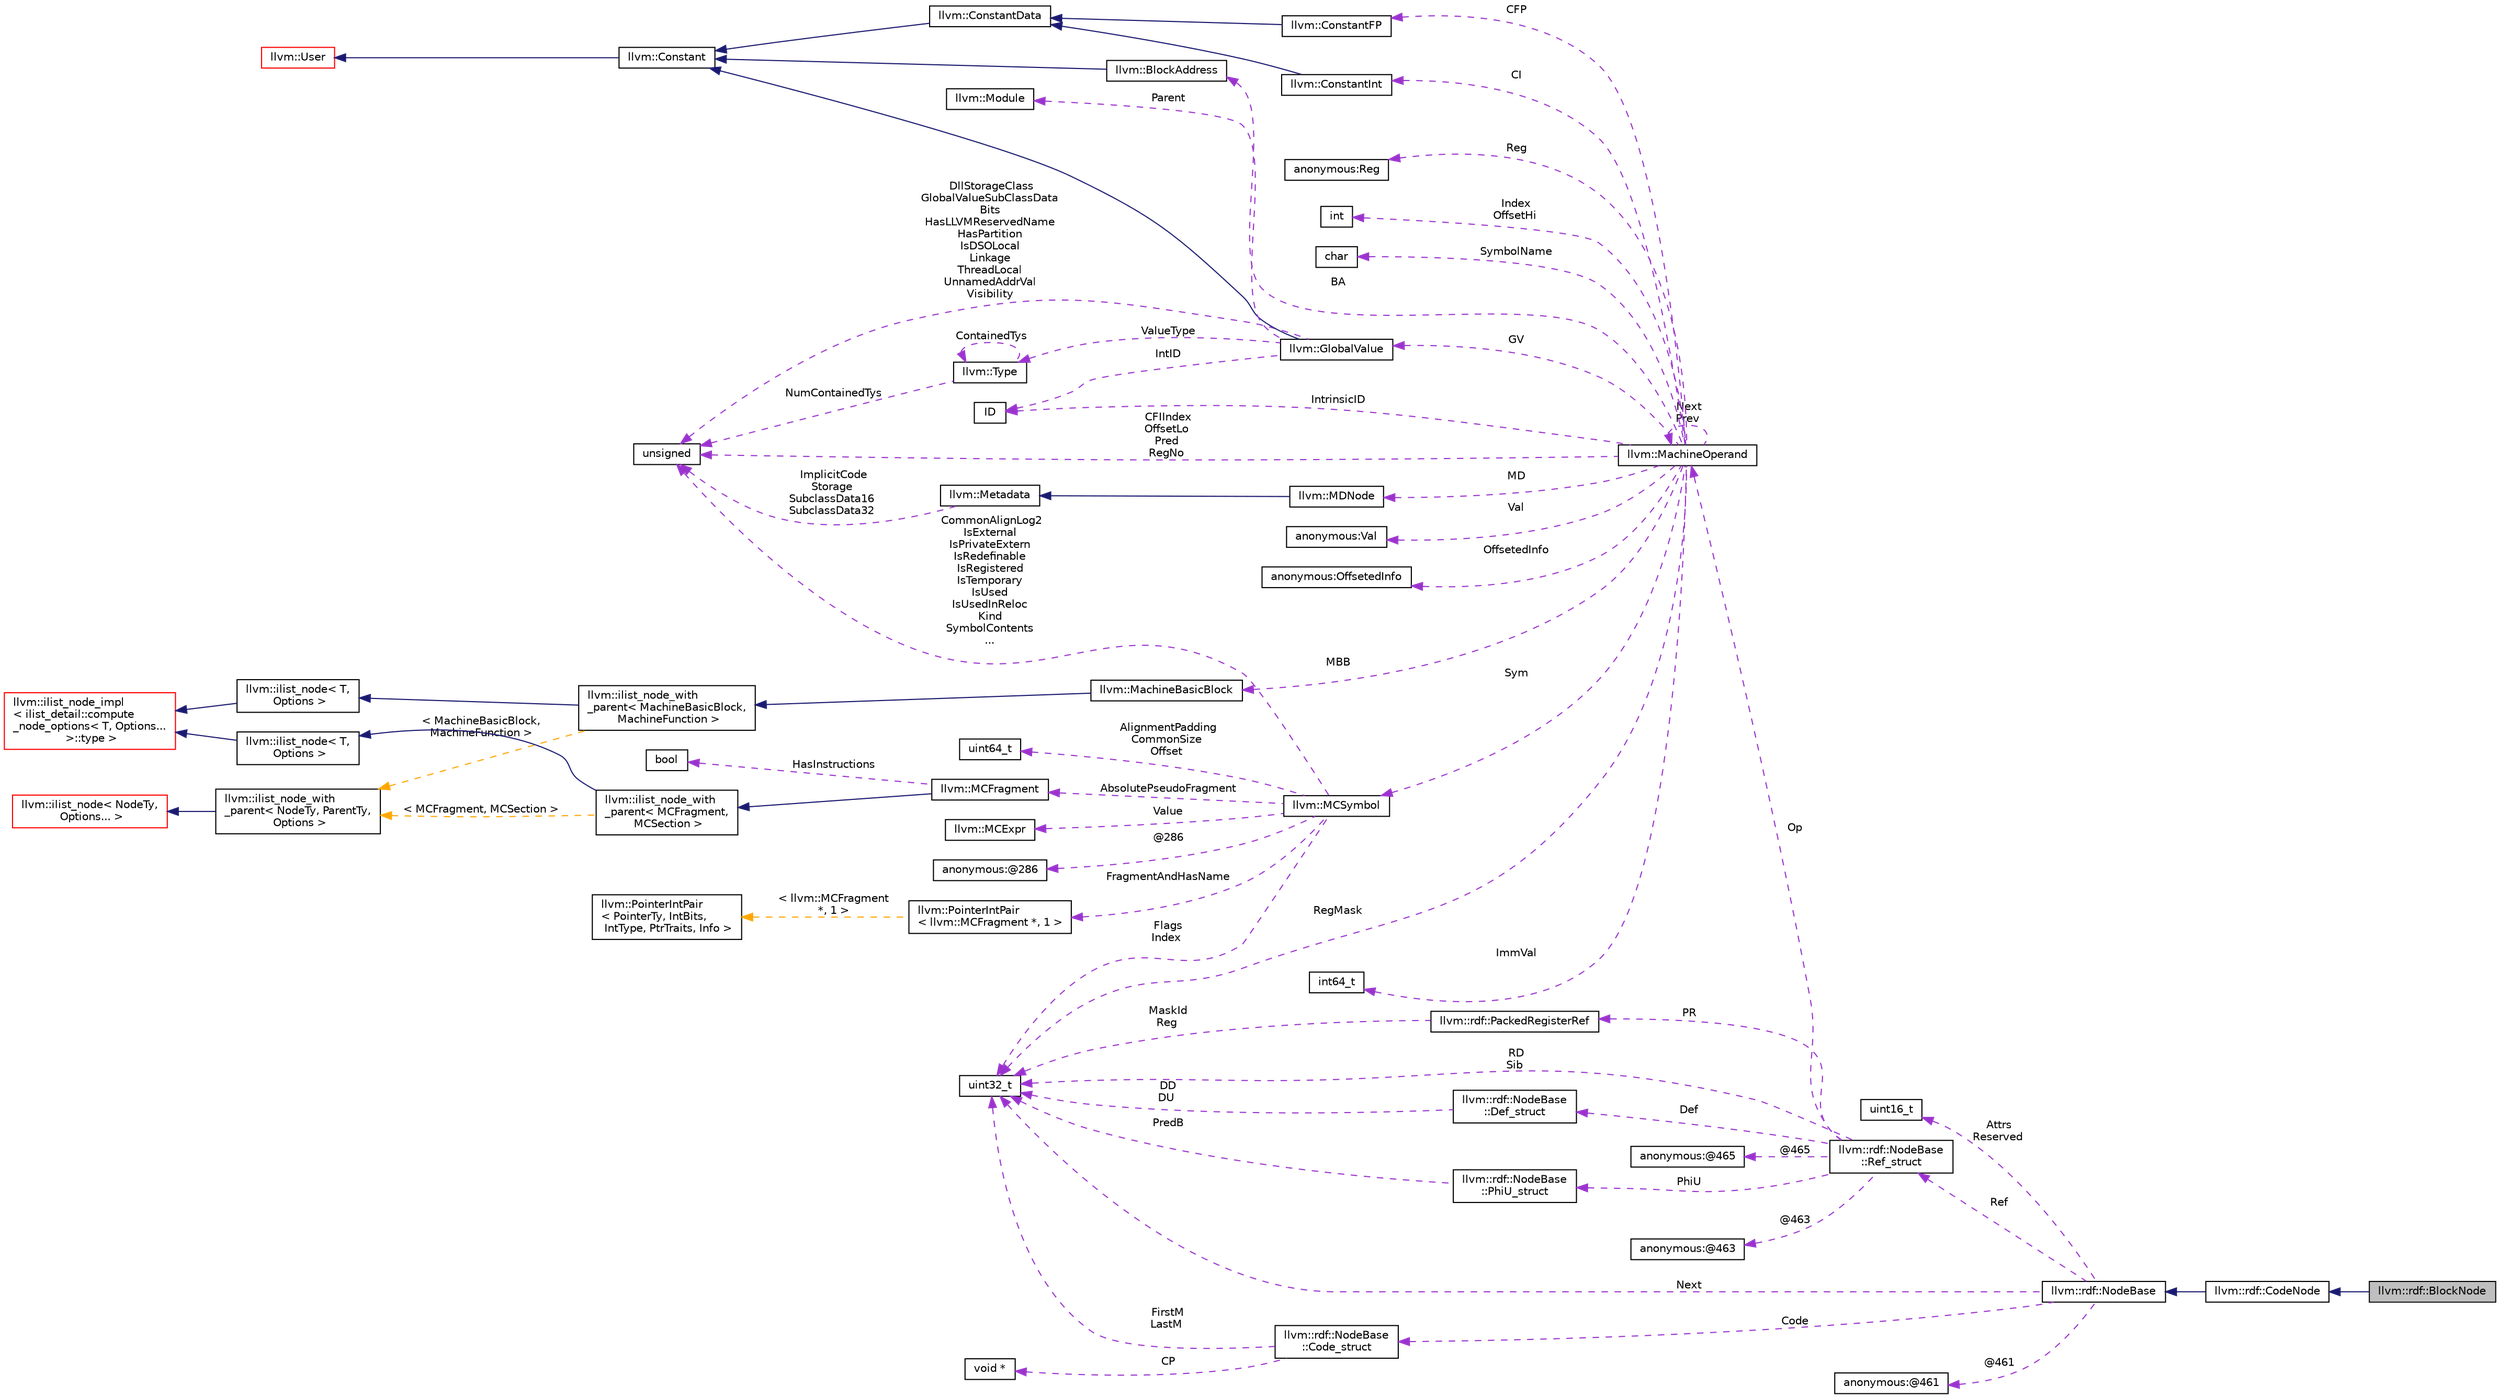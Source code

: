 digraph "llvm::rdf::BlockNode"
{
 // LATEX_PDF_SIZE
  bgcolor="transparent";
  edge [fontname="Helvetica",fontsize="10",labelfontname="Helvetica",labelfontsize="10"];
  node [fontname="Helvetica",fontsize="10",shape="box"];
  rankdir="LR";
  Node1 [label="llvm::rdf::BlockNode",height=0.2,width=0.4,color="black", fillcolor="grey75", style="filled", fontcolor="black",tooltip=" "];
  Node2 -> Node1 [dir="back",color="midnightblue",fontsize="10",style="solid",fontname="Helvetica"];
  Node2 [label="llvm::rdf::CodeNode",height=0.2,width=0.4,color="black",URL="$structllvm_1_1rdf_1_1CodeNode.html",tooltip=" "];
  Node3 -> Node2 [dir="back",color="midnightblue",fontsize="10",style="solid",fontname="Helvetica"];
  Node3 [label="llvm::rdf::NodeBase",height=0.2,width=0.4,color="black",URL="$structllvm_1_1rdf_1_1NodeBase.html",tooltip=" "];
  Node4 -> Node3 [dir="back",color="darkorchid3",fontsize="10",style="dashed",label=" Attrs\nReserved" ,fontname="Helvetica"];
  Node4 [label="uint16_t",height=0.2,width=0.4,color="black",tooltip=" "];
  Node5 -> Node3 [dir="back",color="darkorchid3",fontsize="10",style="dashed",label=" Next" ,fontname="Helvetica"];
  Node5 [label="uint32_t",height=0.2,width=0.4,color="black",URL="$classuint32__t.html",tooltip=" "];
  Node6 -> Node3 [dir="back",color="darkorchid3",fontsize="10",style="dashed",label=" Ref" ,fontname="Helvetica"];
  Node6 [label="llvm::rdf::NodeBase\l::Ref_struct",height=0.2,width=0.4,color="black",URL="$structllvm_1_1rdf_1_1NodeBase_1_1Ref__struct.html",tooltip=" "];
  Node5 -> Node6 [dir="back",color="darkorchid3",fontsize="10",style="dashed",label=" RD\nSib" ,fontname="Helvetica"];
  Node7 -> Node6 [dir="back",color="darkorchid3",fontsize="10",style="dashed",label=" Def" ,fontname="Helvetica"];
  Node7 [label="llvm::rdf::NodeBase\l::Def_struct",height=0.2,width=0.4,color="black",URL="$structllvm_1_1rdf_1_1NodeBase_1_1Def__struct.html",tooltip=" "];
  Node5 -> Node7 [dir="back",color="darkorchid3",fontsize="10",style="dashed",label=" DD\nDU" ,fontname="Helvetica"];
  Node8 -> Node6 [dir="back",color="darkorchid3",fontsize="10",style="dashed",label=" PhiU" ,fontname="Helvetica"];
  Node8 [label="llvm::rdf::NodeBase\l::PhiU_struct",height=0.2,width=0.4,color="black",URL="$structllvm_1_1rdf_1_1NodeBase_1_1PhiU__struct.html",tooltip=" "];
  Node5 -> Node8 [dir="back",color="darkorchid3",fontsize="10",style="dashed",label=" PredB" ,fontname="Helvetica"];
  Node9 -> Node6 [dir="back",color="darkorchid3",fontsize="10",style="dashed",label=" @463" ,fontname="Helvetica"];
  Node9 [label="anonymous:@463",height=0.2,width=0.4,color="black",tooltip=" "];
  Node10 -> Node6 [dir="back",color="darkorchid3",fontsize="10",style="dashed",label=" Op" ,fontname="Helvetica"];
  Node10 [label="llvm::MachineOperand",height=0.2,width=0.4,color="black",URL="$classllvm_1_1MachineOperand.html",tooltip="MachineOperand class - Representation of each machine instruction operand."];
  Node11 -> Node10 [dir="back",color="darkorchid3",fontsize="10",style="dashed",label=" CFIIndex\nOffsetLo\nPred\nRegNo" ,fontname="Helvetica"];
  Node11 [label="unsigned",height=0.2,width=0.4,color="black",URL="$classunsigned.html",tooltip=" "];
  Node12 -> Node10 [dir="back",color="darkorchid3",fontsize="10",style="dashed",label=" MBB" ,fontname="Helvetica"];
  Node12 [label="llvm::MachineBasicBlock",height=0.2,width=0.4,color="black",URL="$classllvm_1_1MachineBasicBlock.html",tooltip=" "];
  Node13 -> Node12 [dir="back",color="midnightblue",fontsize="10",style="solid",fontname="Helvetica"];
  Node13 [label="llvm::ilist_node_with\l_parent\< MachineBasicBlock,\l MachineFunction \>",height=0.2,width=0.4,color="black",URL="$classllvm_1_1ilist__node__with__parent.html",tooltip=" "];
  Node14 -> Node13 [dir="back",color="midnightblue",fontsize="10",style="solid",fontname="Helvetica"];
  Node14 [label="llvm::ilist_node\< T,\l Options \>",height=0.2,width=0.4,color="black",URL="$classllvm_1_1ilist__node.html",tooltip=" "];
  Node15 -> Node14 [dir="back",color="midnightblue",fontsize="10",style="solid",fontname="Helvetica"];
  Node15 [label="llvm::ilist_node_impl\l\< ilist_detail::compute\l_node_options\< T, Options...\l \>::type \>",height=0.2,width=0.4,color="red",URL="$classllvm_1_1ilist__node__impl.html",tooltip=" "];
  Node18 -> Node13 [dir="back",color="orange",fontsize="10",style="dashed",label=" \< MachineBasicBlock,\l MachineFunction \>" ,fontname="Helvetica"];
  Node18 [label="llvm::ilist_node_with\l_parent\< NodeTy, ParentTy,\l Options \>",height=0.2,width=0.4,color="black",URL="$classllvm_1_1ilist__node__with__parent.html",tooltip="An ilist node that can access its parent list."];
  Node19 -> Node18 [dir="back",color="midnightblue",fontsize="10",style="solid",fontname="Helvetica"];
  Node19 [label="llvm::ilist_node\< NodeTy,\l Options... \>",height=0.2,width=0.4,color="red",URL="$classllvm_1_1ilist__node.html",tooltip=" "];
  Node22 -> Node10 [dir="back",color="darkorchid3",fontsize="10",style="dashed",label=" CFP" ,fontname="Helvetica"];
  Node22 [label="llvm::ConstantFP",height=0.2,width=0.4,color="black",URL="$classllvm_1_1ConstantFP.html",tooltip="ConstantFP - Floating Point Values [float, double]."];
  Node23 -> Node22 [dir="back",color="midnightblue",fontsize="10",style="solid",fontname="Helvetica"];
  Node23 [label="llvm::ConstantData",height=0.2,width=0.4,color="black",URL="$classllvm_1_1ConstantData.html",tooltip="Base class for constants with no operands."];
  Node24 -> Node23 [dir="back",color="midnightblue",fontsize="10",style="solid",fontname="Helvetica"];
  Node24 [label="llvm::Constant",height=0.2,width=0.4,color="black",URL="$classllvm_1_1Constant.html",tooltip="This is an important base class in LLVM."];
  Node25 -> Node24 [dir="back",color="midnightblue",fontsize="10",style="solid",fontname="Helvetica"];
  Node25 [label="llvm::User",height=0.2,width=0.4,color="red",URL="$classllvm_1_1User.html",tooltip=" "];
  Node27 -> Node10 [dir="back",color="darkorchid3",fontsize="10",style="dashed",label=" CI" ,fontname="Helvetica"];
  Node27 [label="llvm::ConstantInt",height=0.2,width=0.4,color="black",URL="$classllvm_1_1ConstantInt.html",tooltip="This is the shared class of boolean and integer constants."];
  Node23 -> Node27 [dir="back",color="midnightblue",fontsize="10",style="solid",fontname="Helvetica"];
  Node28 -> Node10 [dir="back",color="darkorchid3",fontsize="10",style="dashed",label=" ImmVal" ,fontname="Helvetica"];
  Node28 [label="int64_t",height=0.2,width=0.4,color="black",tooltip=" "];
  Node5 -> Node10 [dir="back",color="darkorchid3",fontsize="10",style="dashed",label=" RegMask" ,fontname="Helvetica"];
  Node29 -> Node10 [dir="back",color="darkorchid3",fontsize="10",style="dashed",label=" MD" ,fontname="Helvetica"];
  Node29 [label="llvm::MDNode",height=0.2,width=0.4,color="black",URL="$classllvm_1_1MDNode.html",tooltip="Metadata node."];
  Node30 -> Node29 [dir="back",color="midnightblue",fontsize="10",style="solid",fontname="Helvetica"];
  Node30 [label="llvm::Metadata",height=0.2,width=0.4,color="black",URL="$classllvm_1_1Metadata.html",tooltip="Root of the metadata hierarchy."];
  Node11 -> Node30 [dir="back",color="darkorchid3",fontsize="10",style="dashed",label=" ImplicitCode\nStorage\nSubclassData16\nSubclassData32" ,fontname="Helvetica"];
  Node31 -> Node10 [dir="back",color="darkorchid3",fontsize="10",style="dashed",label=" Sym" ,fontname="Helvetica"];
  Node31 [label="llvm::MCSymbol",height=0.2,width=0.4,color="black",URL="$classllvm_1_1MCSymbol.html",tooltip="MCSymbol - Instances of this class represent a symbol name in the MC file, and MCSymbols are created ..."];
  Node32 -> Node31 [dir="back",color="darkorchid3",fontsize="10",style="dashed",label=" AbsolutePseudoFragment" ,fontname="Helvetica"];
  Node32 [label="llvm::MCFragment",height=0.2,width=0.4,color="black",URL="$classllvm_1_1MCFragment.html",tooltip=" "];
  Node33 -> Node32 [dir="back",color="midnightblue",fontsize="10",style="solid",fontname="Helvetica"];
  Node33 [label="llvm::ilist_node_with\l_parent\< MCFragment,\l MCSection \>",height=0.2,width=0.4,color="black",URL="$classllvm_1_1ilist__node__with__parent.html",tooltip=" "];
  Node34 -> Node33 [dir="back",color="midnightblue",fontsize="10",style="solid",fontname="Helvetica"];
  Node34 [label="llvm::ilist_node\< T,\l Options \>",height=0.2,width=0.4,color="black",URL="$classllvm_1_1ilist__node.html",tooltip=" "];
  Node15 -> Node34 [dir="back",color="midnightblue",fontsize="10",style="solid",fontname="Helvetica"];
  Node18 -> Node33 [dir="back",color="orange",fontsize="10",style="dashed",label=" \< MCFragment, MCSection \>" ,fontname="Helvetica"];
  Node35 -> Node32 [dir="back",color="darkorchid3",fontsize="10",style="dashed",label=" HasInstructions" ,fontname="Helvetica"];
  Node35 [label="bool",height=0.2,width=0.4,color="black",URL="$classbool.html",tooltip=" "];
  Node36 -> Node31 [dir="back",color="darkorchid3",fontsize="10",style="dashed",label=" FragmentAndHasName" ,fontname="Helvetica"];
  Node36 [label="llvm::PointerIntPair\l\< llvm::MCFragment *, 1 \>",height=0.2,width=0.4,color="black",URL="$classllvm_1_1PointerIntPair.html",tooltip=" "];
  Node37 -> Node36 [dir="back",color="orange",fontsize="10",style="dashed",label=" \< llvm::MCFragment\l *, 1 \>" ,fontname="Helvetica"];
  Node37 [label="llvm::PointerIntPair\l\< PointerTy, IntBits,\l IntType, PtrTraits, Info \>",height=0.2,width=0.4,color="black",URL="$classllvm_1_1PointerIntPair.html",tooltip="PointerIntPair - This class implements a pair of a pointer and small integer."];
  Node11 -> Node31 [dir="back",color="darkorchid3",fontsize="10",style="dashed",label=" CommonAlignLog2\nIsExternal\nIsPrivateExtern\nIsRedefinable\nIsRegistered\nIsTemporary\nIsUsed\nIsUsedInReloc\nKind\nSymbolContents\n..." ,fontname="Helvetica"];
  Node5 -> Node31 [dir="back",color="darkorchid3",fontsize="10",style="dashed",label=" Flags\nIndex" ,fontname="Helvetica"];
  Node38 -> Node31 [dir="back",color="darkorchid3",fontsize="10",style="dashed",label=" AlignmentPadding\nCommonSize\nOffset" ,fontname="Helvetica"];
  Node38 [label="uint64_t",height=0.2,width=0.4,color="black",tooltip=" "];
  Node39 -> Node31 [dir="back",color="darkorchid3",fontsize="10",style="dashed",label=" Value" ,fontname="Helvetica"];
  Node39 [label="llvm::MCExpr",height=0.2,width=0.4,color="black",URL="$classllvm_1_1MCExpr.html",tooltip="Base class for the full range of assembler expressions which are needed for parsing."];
  Node40 -> Node31 [dir="back",color="darkorchid3",fontsize="10",style="dashed",label=" @286" ,fontname="Helvetica"];
  Node40 [label="anonymous:@286",height=0.2,width=0.4,color="black",tooltip=" "];
  Node41 -> Node10 [dir="back",color="darkorchid3",fontsize="10",style="dashed",label=" IntrinsicID" ,fontname="Helvetica"];
  Node41 [label="ID",height=0.2,width=0.4,color="black",tooltip=" "];
  Node10 -> Node10 [dir="back",color="darkorchid3",fontsize="10",style="dashed",label=" Next\nPrev" ,fontname="Helvetica"];
  Node42 -> Node10 [dir="back",color="darkorchid3",fontsize="10",style="dashed",label=" Reg" ,fontname="Helvetica"];
  Node42 [label="anonymous:Reg",height=0.2,width=0.4,color="black",tooltip=" "];
  Node43 -> Node10 [dir="back",color="darkorchid3",fontsize="10",style="dashed",label=" Index\nOffsetHi" ,fontname="Helvetica"];
  Node43 [label="int",height=0.2,width=0.4,color="black",tooltip=" "];
  Node44 -> Node10 [dir="back",color="darkorchid3",fontsize="10",style="dashed",label=" SymbolName" ,fontname="Helvetica"];
  Node44 [label="char",height=0.2,width=0.4,color="black",URL="$classchar.html",tooltip=" "];
  Node45 -> Node10 [dir="back",color="darkorchid3",fontsize="10",style="dashed",label=" GV" ,fontname="Helvetica"];
  Node45 [label="llvm::GlobalValue",height=0.2,width=0.4,color="black",URL="$classllvm_1_1GlobalValue.html",tooltip=" "];
  Node24 -> Node45 [dir="back",color="midnightblue",fontsize="10",style="solid",fontname="Helvetica"];
  Node46 -> Node45 [dir="back",color="darkorchid3",fontsize="10",style="dashed",label=" ValueType" ,fontname="Helvetica"];
  Node46 [label="llvm::Type",height=0.2,width=0.4,color="black",URL="$classllvm_1_1Type.html",tooltip="The instances of the Type class are immutable: once they are created, they are never changed."];
  Node11 -> Node46 [dir="back",color="darkorchid3",fontsize="10",style="dashed",label=" NumContainedTys" ,fontname="Helvetica"];
  Node46 -> Node46 [dir="back",color="darkorchid3",fontsize="10",style="dashed",label=" ContainedTys" ,fontname="Helvetica"];
  Node11 -> Node45 [dir="back",color="darkorchid3",fontsize="10",style="dashed",label=" DllStorageClass\nGlobalValueSubClassData\lBits\nHasLLVMReservedName\nHasPartition\nIsDSOLocal\nLinkage\nThreadLocal\nUnnamedAddrVal\nVisibility" ,fontname="Helvetica"];
  Node41 -> Node45 [dir="back",color="darkorchid3",fontsize="10",style="dashed",label=" IntID" ,fontname="Helvetica"];
  Node47 -> Node45 [dir="back",color="darkorchid3",fontsize="10",style="dashed",label=" Parent" ,fontname="Helvetica"];
  Node47 [label="llvm::Module",height=0.2,width=0.4,color="black",URL="$classllvm_1_1Module.html",tooltip="A Module instance is used to store all the information related to an LLVM module."];
  Node48 -> Node10 [dir="back",color="darkorchid3",fontsize="10",style="dashed",label=" BA" ,fontname="Helvetica"];
  Node48 [label="llvm::BlockAddress",height=0.2,width=0.4,color="black",URL="$classllvm_1_1BlockAddress.html",tooltip="The address of a basic block."];
  Node24 -> Node48 [dir="back",color="midnightblue",fontsize="10",style="solid",fontname="Helvetica"];
  Node49 -> Node10 [dir="back",color="darkorchid3",fontsize="10",style="dashed",label=" Val" ,fontname="Helvetica"];
  Node49 [label="anonymous:Val",height=0.2,width=0.4,color="black",tooltip=" "];
  Node50 -> Node10 [dir="back",color="darkorchid3",fontsize="10",style="dashed",label=" OffsetedInfo" ,fontname="Helvetica"];
  Node50 [label="anonymous:OffsetedInfo",height=0.2,width=0.4,color="black",tooltip=" "];
  Node51 -> Node6 [dir="back",color="darkorchid3",fontsize="10",style="dashed",label=" PR" ,fontname="Helvetica"];
  Node51 [label="llvm::rdf::PackedRegisterRef",height=0.2,width=0.4,color="black",URL="$structllvm_1_1rdf_1_1PackedRegisterRef.html",tooltip=" "];
  Node5 -> Node51 [dir="back",color="darkorchid3",fontsize="10",style="dashed",label=" MaskId\nReg" ,fontname="Helvetica"];
  Node52 -> Node6 [dir="back",color="darkorchid3",fontsize="10",style="dashed",label=" @465" ,fontname="Helvetica"];
  Node52 [label="anonymous:@465",height=0.2,width=0.4,color="black",tooltip=" "];
  Node53 -> Node3 [dir="back",color="darkorchid3",fontsize="10",style="dashed",label=" Code" ,fontname="Helvetica"];
  Node53 [label="llvm::rdf::NodeBase\l::Code_struct",height=0.2,width=0.4,color="black",URL="$structllvm_1_1rdf_1_1NodeBase_1_1Code__struct.html",tooltip=" "];
  Node54 -> Node53 [dir="back",color="darkorchid3",fontsize="10",style="dashed",label=" CP" ,fontname="Helvetica"];
  Node54 [label="void *",height=0.2,width=0.4,color="black",tooltip=" "];
  Node5 -> Node53 [dir="back",color="darkorchid3",fontsize="10",style="dashed",label=" FirstM\nLastM" ,fontname="Helvetica"];
  Node55 -> Node3 [dir="back",color="darkorchid3",fontsize="10",style="dashed",label=" @461" ,fontname="Helvetica"];
  Node55 [label="anonymous:@461",height=0.2,width=0.4,color="black",tooltip=" "];
}
